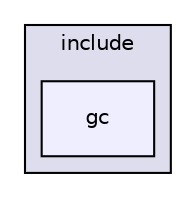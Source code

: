 digraph "include/gc" {
  compound=true
  node [ fontsize="10", fontname="Helvetica"];
  edge [ labelfontsize="10", labelfontname="Helvetica"];
  subgraph clusterdir_d44c64559bbebec7f509842c48db8b23 {
    graph [ bgcolor="#ddddee", pencolor="black", label="include" fontname="Helvetica", fontsize="10", URL="dir_d44c64559bbebec7f509842c48db8b23.html"]
  dir_240ab54bc1b85767cb4f1a7b345cf6c4 [shape=box, label="gc", style="filled", fillcolor="#eeeeff", pencolor="black", URL="dir_240ab54bc1b85767cb4f1a7b345cf6c4.html"];
  }
}
